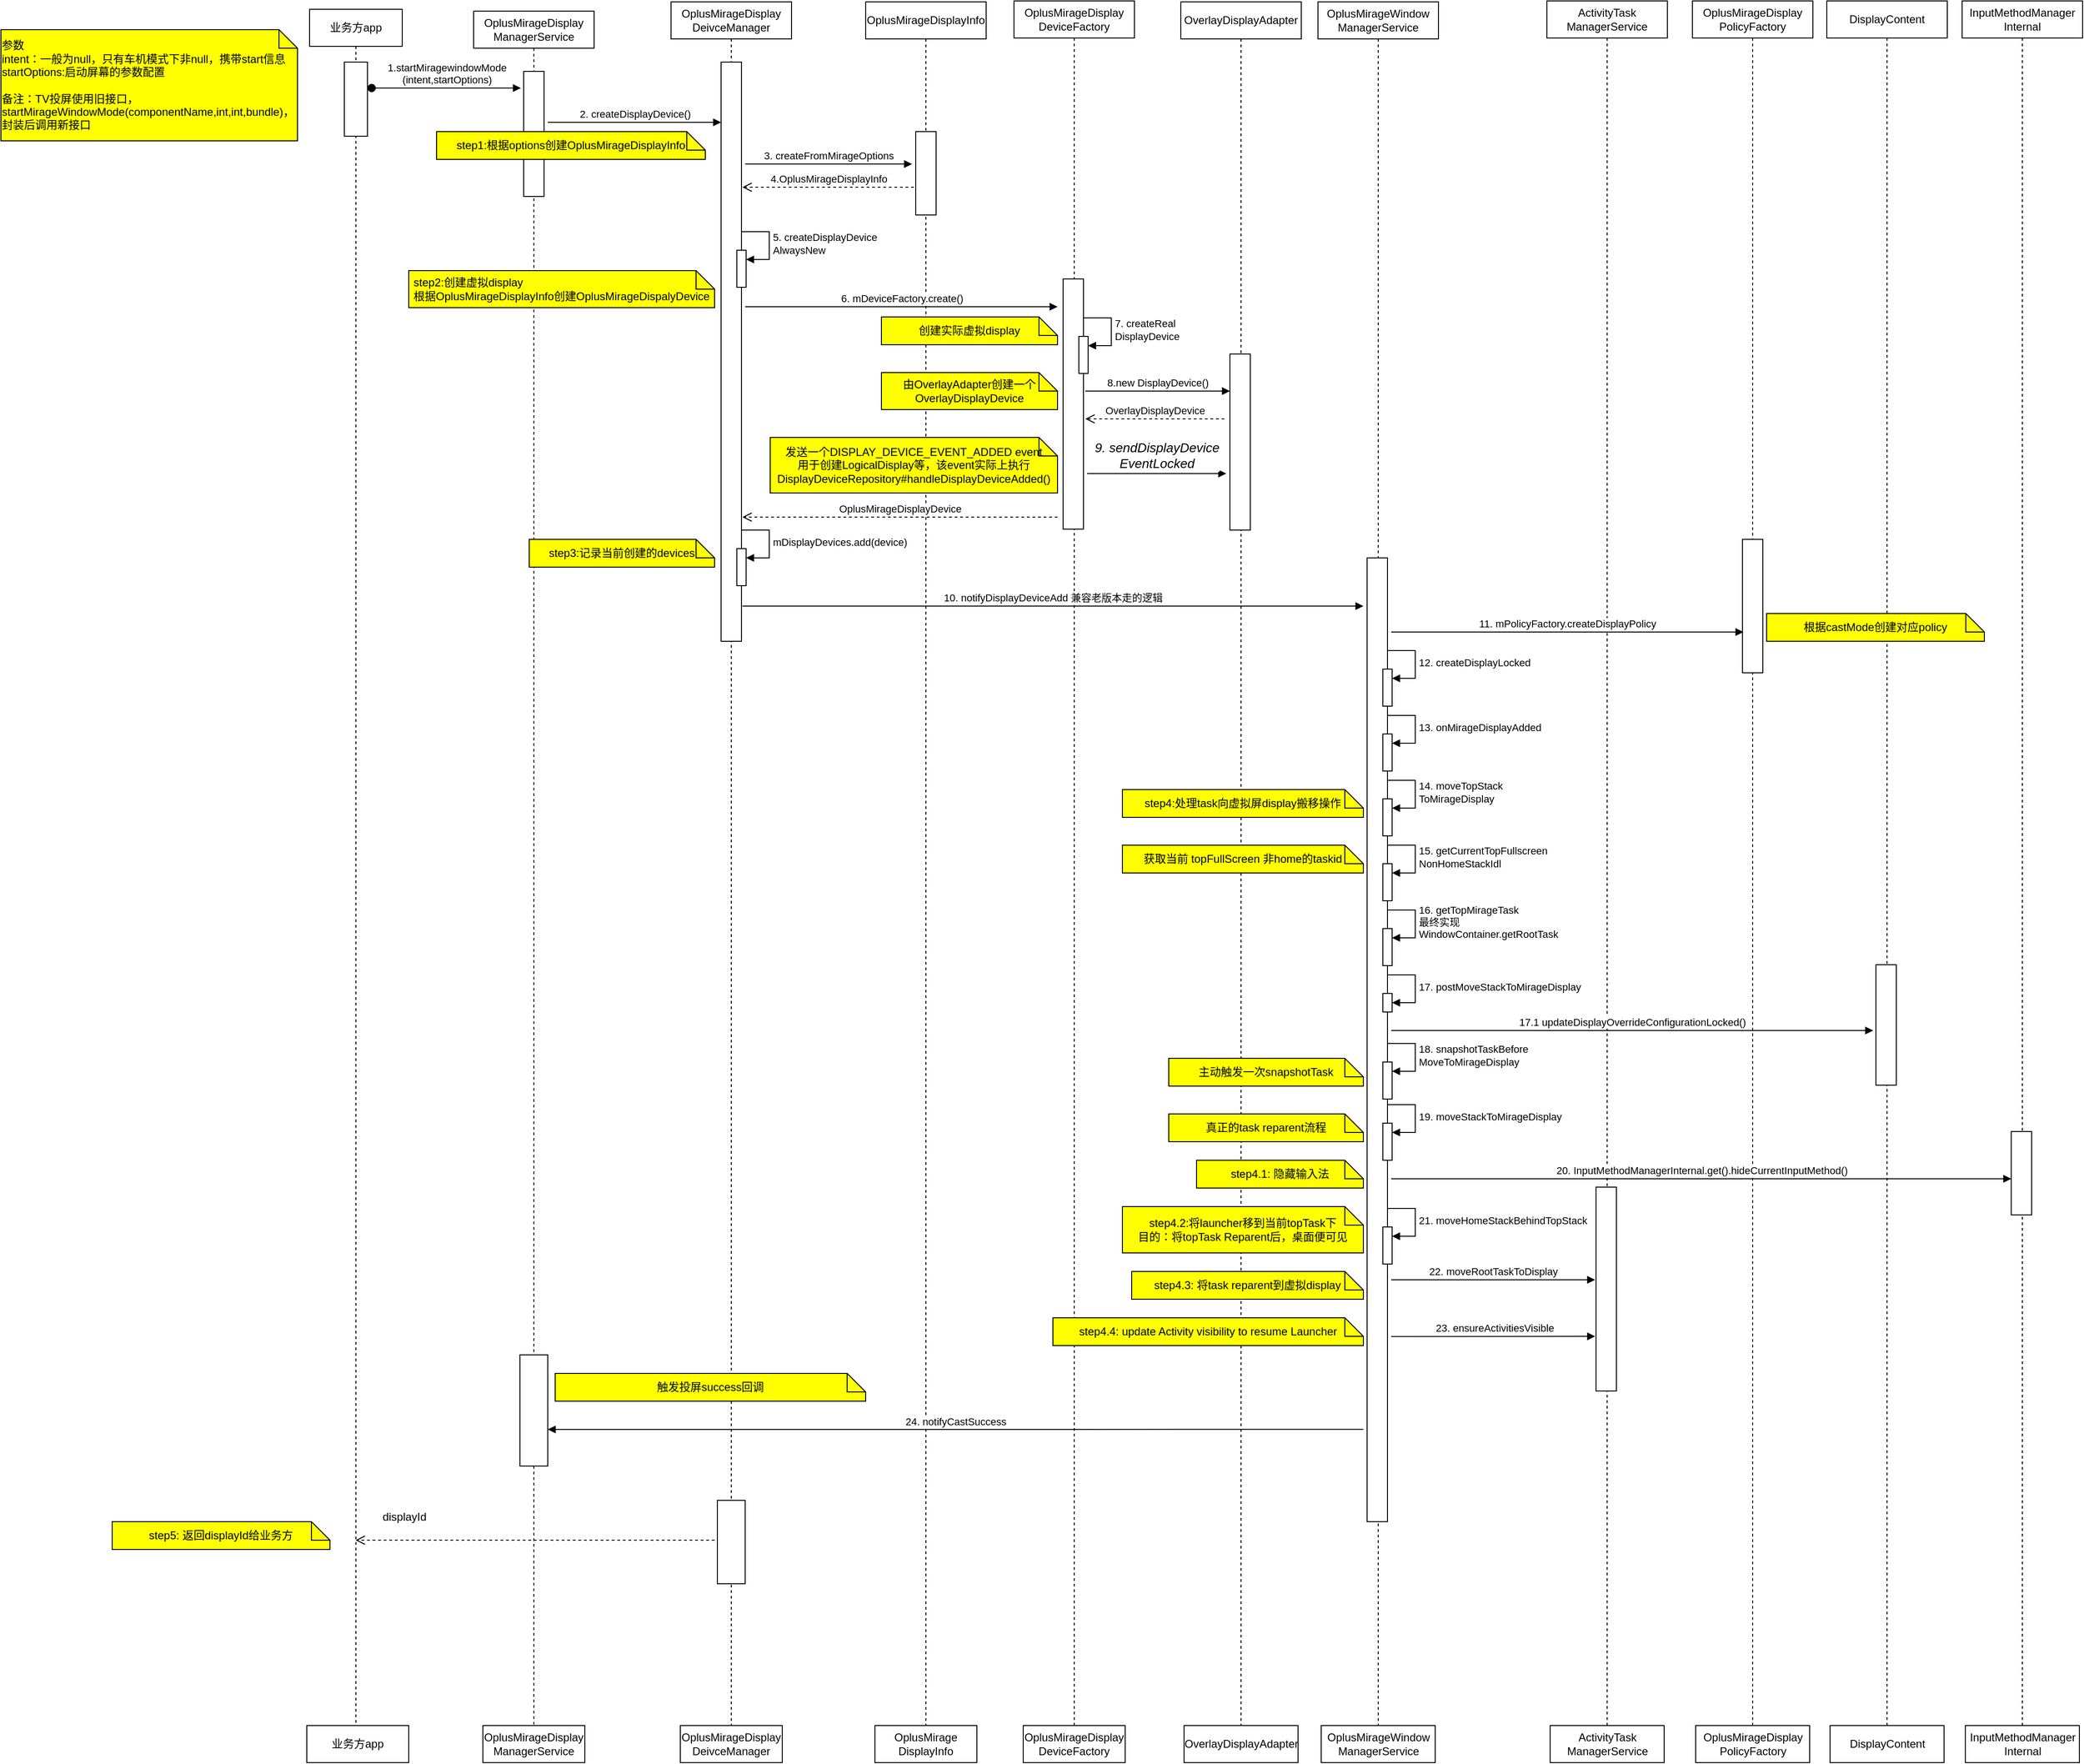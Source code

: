 <mxfile version="21.3.4" type="github">
  <diagram name="第 1 页" id="jX_-Hz0Mh-nUSUPi9NXu">
    <mxGraphModel dx="1806" dy="543" grid="1" gridSize="10" guides="1" tooltips="1" connect="1" arrows="1" fold="1" page="1" pageScale="1" pageWidth="827" pageHeight="1169" math="0" shadow="0">
      <root>
        <mxCell id="0" />
        <mxCell id="1" parent="0" />
        <mxCell id="V3nh4rJb1HRryruUk9jb-1" value="OplusMirageDisplay&lt;br&gt;ManagerService" style="shape=umlLifeline;perimeter=lifelinePerimeter;whiteSpace=wrap;html=1;container=0;dropTarget=0;collapsible=0;recursiveResize=0;outlineConnect=0;portConstraint=eastwest;newEdgeStyle={&quot;edgeStyle&quot;:&quot;elbowEdgeStyle&quot;,&quot;elbow&quot;:&quot;vertical&quot;,&quot;curved&quot;:0,&quot;rounded&quot;:0};" vertex="1" parent="1">
          <mxGeometry x="40" y="30" width="130" height="1850" as="geometry" />
        </mxCell>
        <mxCell id="V3nh4rJb1HRryruUk9jb-2" value="" style="html=1;points=[];perimeter=orthogonalPerimeter;outlineConnect=0;targetShapes=umlLifeline;portConstraint=eastwest;newEdgeStyle={&quot;edgeStyle&quot;:&quot;elbowEdgeStyle&quot;,&quot;elbow&quot;:&quot;vertical&quot;,&quot;curved&quot;:0,&quot;rounded&quot;:0};" vertex="1" parent="V3nh4rJb1HRryruUk9jb-1">
          <mxGeometry x="54" y="65" width="22" height="135" as="geometry" />
        </mxCell>
        <mxCell id="V3nh4rJb1HRryruUk9jb-3" value="1.startMiragewindowMode&lt;br&gt;(intent,startOptions)" style="html=1;verticalAlign=bottom;startArrow=oval;endArrow=block;startSize=8;edgeStyle=elbowEdgeStyle;elbow=vertical;curved=0;rounded=0;" edge="1" parent="V3nh4rJb1HRryruUk9jb-1">
          <mxGeometry relative="1" as="geometry">
            <mxPoint x="-110" y="83" as="sourcePoint" />
            <mxPoint x="51" y="83.103" as="targetPoint" />
          </mxGeometry>
        </mxCell>
        <mxCell id="V3nh4rJb1HRryruUk9jb-4" value="" style="html=1;points=[];perimeter=orthogonalPerimeter;outlineConnect=0;targetShapes=umlLifeline;portConstraint=eastwest;newEdgeStyle={&quot;edgeStyle&quot;:&quot;elbowEdgeStyle&quot;,&quot;elbow&quot;:&quot;vertical&quot;,&quot;curved&quot;:0,&quot;rounded&quot;:0};" vertex="1" parent="V3nh4rJb1HRryruUk9jb-1">
          <mxGeometry x="50" y="1450" width="30" height="120" as="geometry" />
        </mxCell>
        <mxCell id="V3nh4rJb1HRryruUk9jb-5" value="OplusMirageDisplay&lt;br&gt;DeivceManager" style="shape=umlLifeline;perimeter=lifelinePerimeter;whiteSpace=wrap;html=1;container=0;dropTarget=0;collapsible=0;recursiveResize=0;outlineConnect=0;portConstraint=eastwest;newEdgeStyle={&quot;edgeStyle&quot;:&quot;elbowEdgeStyle&quot;,&quot;elbow&quot;:&quot;vertical&quot;,&quot;curved&quot;:0,&quot;rounded&quot;:0};" vertex="1" parent="1">
          <mxGeometry x="253" y="20" width="130" height="1860" as="geometry" />
        </mxCell>
        <mxCell id="V3nh4rJb1HRryruUk9jb-6" value="" style="html=1;points=[];perimeter=orthogonalPerimeter;outlineConnect=0;targetShapes=umlLifeline;portConstraint=eastwest;newEdgeStyle={&quot;edgeStyle&quot;:&quot;elbowEdgeStyle&quot;,&quot;elbow&quot;:&quot;vertical&quot;,&quot;curved&quot;:0,&quot;rounded&quot;:0};" vertex="1" parent="V3nh4rJb1HRryruUk9jb-5">
          <mxGeometry x="54" y="65" width="22" height="625" as="geometry" />
        </mxCell>
        <mxCell id="V3nh4rJb1HRryruUk9jb-7" value="" style="html=1;points=[];perimeter=orthogonalPerimeter;outlineConnect=0;targetShapes=umlLifeline;portConstraint=eastwest;newEdgeStyle={&quot;edgeStyle&quot;:&quot;elbowEdgeStyle&quot;,&quot;elbow&quot;:&quot;vertical&quot;,&quot;curved&quot;:0,&quot;rounded&quot;:0};" vertex="1" parent="V3nh4rJb1HRryruUk9jb-5">
          <mxGeometry x="71" y="268" width="10" height="40" as="geometry" />
        </mxCell>
        <mxCell id="V3nh4rJb1HRryruUk9jb-8" value="5. createDisplayDevice&lt;br&gt;AlwaysNew" style="html=1;align=left;spacingLeft=2;endArrow=block;rounded=0;edgeStyle=orthogonalEdgeStyle;curved=0;rounded=0;" edge="1" parent="V3nh4rJb1HRryruUk9jb-5" target="V3nh4rJb1HRryruUk9jb-7">
          <mxGeometry relative="1" as="geometry">
            <mxPoint x="76" y="248" as="sourcePoint" />
            <Array as="points">
              <mxPoint x="106" y="278" />
            </Array>
          </mxGeometry>
        </mxCell>
        <mxCell id="V3nh4rJb1HRryruUk9jb-9" value="" style="html=1;points=[];perimeter=orthogonalPerimeter;outlineConnect=0;targetShapes=umlLifeline;portConstraint=eastwest;newEdgeStyle={&quot;edgeStyle&quot;:&quot;elbowEdgeStyle&quot;,&quot;elbow&quot;:&quot;vertical&quot;,&quot;curved&quot;:0,&quot;rounded&quot;:0};" vertex="1" parent="V3nh4rJb1HRryruUk9jb-5">
          <mxGeometry x="71" y="590" width="10" height="40" as="geometry" />
        </mxCell>
        <mxCell id="V3nh4rJb1HRryruUk9jb-10" value="mDisplayDevices.add(device)" style="html=1;align=left;spacingLeft=2;endArrow=block;rounded=0;edgeStyle=orthogonalEdgeStyle;curved=0;rounded=0;" edge="1" parent="V3nh4rJb1HRryruUk9jb-5" target="V3nh4rJb1HRryruUk9jb-9">
          <mxGeometry relative="1" as="geometry">
            <mxPoint x="76" y="570" as="sourcePoint" />
            <Array as="points">
              <mxPoint x="106" y="600" />
            </Array>
          </mxGeometry>
        </mxCell>
        <mxCell id="V3nh4rJb1HRryruUk9jb-11" value="" style="html=1;points=[];perimeter=orthogonalPerimeter;outlineConnect=0;targetShapes=umlLifeline;portConstraint=eastwest;newEdgeStyle={&quot;edgeStyle&quot;:&quot;elbowEdgeStyle&quot;,&quot;elbow&quot;:&quot;vertical&quot;,&quot;curved&quot;:0,&quot;rounded&quot;:0};" vertex="1" parent="V3nh4rJb1HRryruUk9jb-5">
          <mxGeometry x="50" y="1617" width="30" height="90" as="geometry" />
        </mxCell>
        <mxCell id="V3nh4rJb1HRryruUk9jb-12" value="2. createDisplayDevice()" style="html=1;verticalAlign=bottom;endArrow=block;edgeStyle=elbowEdgeStyle;elbow=vertical;curved=0;rounded=0;" edge="1" parent="1">
          <mxGeometry width="80" relative="1" as="geometry">
            <mxPoint x="120" y="150" as="sourcePoint" />
            <mxPoint x="307" y="150.034" as="targetPoint" />
          </mxGeometry>
        </mxCell>
        <mxCell id="V3nh4rJb1HRryruUk9jb-13" value="OplusMirageDisplayInfo" style="shape=umlLifeline;perimeter=lifelinePerimeter;whiteSpace=wrap;html=1;container=0;dropTarget=0;collapsible=0;recursiveResize=0;outlineConnect=0;portConstraint=eastwest;newEdgeStyle={&quot;edgeStyle&quot;:&quot;elbowEdgeStyle&quot;,&quot;elbow&quot;:&quot;vertical&quot;,&quot;curved&quot;:0,&quot;rounded&quot;:0};" vertex="1" parent="1">
          <mxGeometry x="463" y="20" width="130" height="1860" as="geometry" />
        </mxCell>
        <mxCell id="V3nh4rJb1HRryruUk9jb-14" value="" style="html=1;points=[];perimeter=orthogonalPerimeter;outlineConnect=0;targetShapes=umlLifeline;portConstraint=eastwest;newEdgeStyle={&quot;edgeStyle&quot;:&quot;elbowEdgeStyle&quot;,&quot;elbow&quot;:&quot;vertical&quot;,&quot;curved&quot;:0,&quot;rounded&quot;:0};" vertex="1" parent="V3nh4rJb1HRryruUk9jb-13">
          <mxGeometry x="54" y="140" width="22" height="90" as="geometry" />
        </mxCell>
        <mxCell id="V3nh4rJb1HRryruUk9jb-15" value="3. createFromMirageOptions" style="html=1;verticalAlign=bottom;endArrow=block;edgeStyle=elbowEdgeStyle;elbow=vertical;curved=0;rounded=0;" edge="1" parent="1">
          <mxGeometry width="80" relative="1" as="geometry">
            <mxPoint x="333" y="195" as="sourcePoint" />
            <mxPoint x="513" y="195" as="targetPoint" />
          </mxGeometry>
        </mxCell>
        <mxCell id="V3nh4rJb1HRryruUk9jb-16" value="OplusMirageDisplay&lt;br&gt;DeviceFactory" style="shape=umlLifeline;perimeter=lifelinePerimeter;whiteSpace=wrap;html=1;container=0;dropTarget=0;collapsible=0;recursiveResize=0;outlineConnect=0;portConstraint=eastwest;newEdgeStyle={&quot;edgeStyle&quot;:&quot;elbowEdgeStyle&quot;,&quot;elbow&quot;:&quot;vertical&quot;,&quot;curved&quot;:0,&quot;rounded&quot;:0};" vertex="1" parent="1">
          <mxGeometry x="623" y="19" width="130" height="1861" as="geometry" />
        </mxCell>
        <mxCell id="V3nh4rJb1HRryruUk9jb-17" value="" style="html=1;points=[];perimeter=orthogonalPerimeter;outlineConnect=0;targetShapes=umlLifeline;portConstraint=eastwest;newEdgeStyle={&quot;edgeStyle&quot;:&quot;elbowEdgeStyle&quot;,&quot;elbow&quot;:&quot;vertical&quot;,&quot;curved&quot;:0,&quot;rounded&quot;:0};" vertex="1" parent="V3nh4rJb1HRryruUk9jb-16">
          <mxGeometry x="53" y="300" width="22" height="270" as="geometry" />
        </mxCell>
        <mxCell id="V3nh4rJb1HRryruUk9jb-18" value="" style="html=1;points=[];perimeter=orthogonalPerimeter;outlineConnect=0;targetShapes=umlLifeline;portConstraint=eastwest;newEdgeStyle={&quot;edgeStyle&quot;:&quot;elbowEdgeStyle&quot;,&quot;elbow&quot;:&quot;vertical&quot;,&quot;curved&quot;:0,&quot;rounded&quot;:0};" vertex="1" parent="V3nh4rJb1HRryruUk9jb-16">
          <mxGeometry x="70" y="362" width="10" height="40" as="geometry" />
        </mxCell>
        <mxCell id="V3nh4rJb1HRryruUk9jb-19" value="7. createReal&lt;br&gt;DisplayDevice" style="html=1;align=left;spacingLeft=2;endArrow=block;rounded=0;edgeStyle=orthogonalEdgeStyle;curved=0;rounded=0;" edge="1" parent="V3nh4rJb1HRryruUk9jb-16" target="V3nh4rJb1HRryruUk9jb-18">
          <mxGeometry relative="1" as="geometry">
            <mxPoint x="75" y="342" as="sourcePoint" />
            <Array as="points">
              <mxPoint x="105" y="372" />
            </Array>
          </mxGeometry>
        </mxCell>
        <mxCell id="V3nh4rJb1HRryruUk9jb-20" value="6. mDeviceFactory.create()" style="html=1;verticalAlign=bottom;endArrow=block;edgeStyle=elbowEdgeStyle;elbow=vertical;curved=0;rounded=0;" edge="1" parent="1">
          <mxGeometry x="0.002" width="80" relative="1" as="geometry">
            <mxPoint x="333" y="349" as="sourcePoint" />
            <mxPoint x="670" y="349" as="targetPoint" />
            <mxPoint as="offset" />
          </mxGeometry>
        </mxCell>
        <mxCell id="V3nh4rJb1HRryruUk9jb-21" value="OverlayDisplayAdapter" style="shape=umlLifeline;perimeter=lifelinePerimeter;whiteSpace=wrap;html=1;container=0;dropTarget=0;collapsible=0;recursiveResize=0;outlineConnect=0;portConstraint=eastwest;newEdgeStyle={&quot;edgeStyle&quot;:&quot;elbowEdgeStyle&quot;,&quot;elbow&quot;:&quot;vertical&quot;,&quot;curved&quot;:0,&quot;rounded&quot;:0};" vertex="1" parent="1">
          <mxGeometry x="803" y="20" width="130" height="1860" as="geometry" />
        </mxCell>
        <mxCell id="V3nh4rJb1HRryruUk9jb-22" value="" style="html=1;points=[];perimeter=orthogonalPerimeter;outlineConnect=0;targetShapes=umlLifeline;portConstraint=eastwest;newEdgeStyle={&quot;edgeStyle&quot;:&quot;elbowEdgeStyle&quot;,&quot;elbow&quot;:&quot;vertical&quot;,&quot;curved&quot;:0,&quot;rounded&quot;:0};" vertex="1" parent="V3nh4rJb1HRryruUk9jb-21">
          <mxGeometry x="53" y="380" width="22" height="190" as="geometry" />
        </mxCell>
        <mxCell id="V3nh4rJb1HRryruUk9jb-23" value="&lt;font style=&quot;font-size: 14px;&quot;&gt;&lt;i&gt;9. sendDisplayDevice&lt;br&gt;EventLocked&lt;/i&gt;&lt;/font&gt;" style="html=1;verticalAlign=bottom;endArrow=block;edgeStyle=elbowEdgeStyle;elbow=vertical;curved=0;rounded=0;" edge="1" parent="1">
          <mxGeometry width="80" relative="1" as="geometry">
            <mxPoint x="702" y="529" as="sourcePoint" />
            <mxPoint x="852" y="529" as="targetPoint" />
            <mxPoint as="offset" />
          </mxGeometry>
        </mxCell>
        <mxCell id="V3nh4rJb1HRryruUk9jb-24" value="OplusMirageDisplayDevice" style="html=1;verticalAlign=bottom;endArrow=open;dashed=1;endSize=8;edgeStyle=elbowEdgeStyle;elbow=vertical;curved=0;rounded=0;" edge="1" parent="1">
          <mxGeometry relative="1" as="geometry">
            <mxPoint x="670" y="576" as="sourcePoint" />
            <mxPoint x="330" y="576" as="targetPoint" />
          </mxGeometry>
        </mxCell>
        <mxCell id="V3nh4rJb1HRryruUk9jb-25" value="OplusMirageWindow&lt;br&gt;ManagerService" style="shape=umlLifeline;perimeter=lifelinePerimeter;whiteSpace=wrap;html=1;container=0;dropTarget=0;collapsible=0;recursiveResize=0;outlineConnect=0;portConstraint=eastwest;newEdgeStyle={&quot;edgeStyle&quot;:&quot;elbowEdgeStyle&quot;,&quot;elbow&quot;:&quot;vertical&quot;,&quot;curved&quot;:0,&quot;rounded&quot;:0};" vertex="1" parent="1">
          <mxGeometry x="951" y="20" width="130" height="1860" as="geometry" />
        </mxCell>
        <mxCell id="V3nh4rJb1HRryruUk9jb-26" value="" style="html=1;points=[];perimeter=orthogonalPerimeter;outlineConnect=0;targetShapes=umlLifeline;portConstraint=eastwest;newEdgeStyle={&quot;edgeStyle&quot;:&quot;elbowEdgeStyle&quot;,&quot;elbow&quot;:&quot;vertical&quot;,&quot;curved&quot;:0,&quot;rounded&quot;:0};" vertex="1" parent="V3nh4rJb1HRryruUk9jb-25">
          <mxGeometry x="53" y="600" width="22" height="1040" as="geometry" />
        </mxCell>
        <mxCell id="V3nh4rJb1HRryruUk9jb-27" value="" style="html=1;points=[];perimeter=orthogonalPerimeter;outlineConnect=0;targetShapes=umlLifeline;portConstraint=eastwest;newEdgeStyle={&quot;edgeStyle&quot;:&quot;elbowEdgeStyle&quot;,&quot;elbow&quot;:&quot;vertical&quot;,&quot;curved&quot;:0,&quot;rounded&quot;:0};" vertex="1" parent="V3nh4rJb1HRryruUk9jb-25">
          <mxGeometry x="70" y="720" width="10" height="40" as="geometry" />
        </mxCell>
        <mxCell id="V3nh4rJb1HRryruUk9jb-28" value="12. createDisplayLocked" style="html=1;align=left;spacingLeft=2;endArrow=block;rounded=0;edgeStyle=orthogonalEdgeStyle;curved=0;rounded=0;" edge="1" parent="V3nh4rJb1HRryruUk9jb-25" target="V3nh4rJb1HRryruUk9jb-27">
          <mxGeometry relative="1" as="geometry">
            <mxPoint x="75" y="700" as="sourcePoint" />
            <Array as="points">
              <mxPoint x="105" y="730" />
            </Array>
          </mxGeometry>
        </mxCell>
        <mxCell id="V3nh4rJb1HRryruUk9jb-29" value="" style="html=1;points=[];perimeter=orthogonalPerimeter;outlineConnect=0;targetShapes=umlLifeline;portConstraint=eastwest;newEdgeStyle={&quot;edgeStyle&quot;:&quot;elbowEdgeStyle&quot;,&quot;elbow&quot;:&quot;vertical&quot;,&quot;curved&quot;:0,&quot;rounded&quot;:0};" vertex="1" parent="V3nh4rJb1HRryruUk9jb-25">
          <mxGeometry x="70" y="790" width="10" height="40" as="geometry" />
        </mxCell>
        <mxCell id="V3nh4rJb1HRryruUk9jb-30" value="13. onMirageDisplayAdded" style="html=1;align=left;spacingLeft=2;endArrow=block;rounded=0;edgeStyle=orthogonalEdgeStyle;curved=0;rounded=0;" edge="1" parent="V3nh4rJb1HRryruUk9jb-25" target="V3nh4rJb1HRryruUk9jb-29">
          <mxGeometry relative="1" as="geometry">
            <mxPoint x="75" y="770" as="sourcePoint" />
            <Array as="points">
              <mxPoint x="105" y="800" />
            </Array>
          </mxGeometry>
        </mxCell>
        <mxCell id="V3nh4rJb1HRryruUk9jb-31" value="" style="html=1;points=[];perimeter=orthogonalPerimeter;outlineConnect=0;targetShapes=umlLifeline;portConstraint=eastwest;newEdgeStyle={&quot;edgeStyle&quot;:&quot;elbowEdgeStyle&quot;,&quot;elbow&quot;:&quot;vertical&quot;,&quot;curved&quot;:0,&quot;rounded&quot;:0};" vertex="1" parent="V3nh4rJb1HRryruUk9jb-25">
          <mxGeometry x="70" y="860" width="10" height="40" as="geometry" />
        </mxCell>
        <mxCell id="V3nh4rJb1HRryruUk9jb-32" value="14. moveTopStack&lt;br&gt;ToMirageDisplay&amp;nbsp;" style="html=1;align=left;spacingLeft=2;endArrow=block;rounded=0;edgeStyle=orthogonalEdgeStyle;curved=0;rounded=0;" edge="1" parent="V3nh4rJb1HRryruUk9jb-25" target="V3nh4rJb1HRryruUk9jb-31">
          <mxGeometry relative="1" as="geometry">
            <mxPoint x="75" y="840" as="sourcePoint" />
            <Array as="points">
              <mxPoint x="105" y="870" />
            </Array>
          </mxGeometry>
        </mxCell>
        <mxCell id="V3nh4rJb1HRryruUk9jb-33" value="" style="html=1;points=[];perimeter=orthogonalPerimeter;outlineConnect=0;targetShapes=umlLifeline;portConstraint=eastwest;newEdgeStyle={&quot;edgeStyle&quot;:&quot;elbowEdgeStyle&quot;,&quot;elbow&quot;:&quot;vertical&quot;,&quot;curved&quot;:0,&quot;rounded&quot;:0};" vertex="1" parent="V3nh4rJb1HRryruUk9jb-25">
          <mxGeometry x="70" y="930" width="10" height="40" as="geometry" />
        </mxCell>
        <mxCell id="V3nh4rJb1HRryruUk9jb-34" value="15. getCurrentTopFullscreen&lt;br&gt;NonHomeStackIdl" style="html=1;align=left;spacingLeft=2;endArrow=block;rounded=0;edgeStyle=orthogonalEdgeStyle;curved=0;rounded=0;" edge="1" parent="V3nh4rJb1HRryruUk9jb-25" target="V3nh4rJb1HRryruUk9jb-33">
          <mxGeometry relative="1" as="geometry">
            <mxPoint x="75" y="910" as="sourcePoint" />
            <Array as="points">
              <mxPoint x="105" y="940" />
            </Array>
          </mxGeometry>
        </mxCell>
        <mxCell id="V3nh4rJb1HRryruUk9jb-35" value="" style="html=1;points=[];perimeter=orthogonalPerimeter;outlineConnect=0;targetShapes=umlLifeline;portConstraint=eastwest;newEdgeStyle={&quot;edgeStyle&quot;:&quot;elbowEdgeStyle&quot;,&quot;elbow&quot;:&quot;vertical&quot;,&quot;curved&quot;:0,&quot;rounded&quot;:0};" vertex="1" parent="V3nh4rJb1HRryruUk9jb-25">
          <mxGeometry x="70" y="1000" width="10" height="40" as="geometry" />
        </mxCell>
        <mxCell id="V3nh4rJb1HRryruUk9jb-36" value="16. getTopMirageTask&lt;br&gt;最终实现&lt;br&gt;WindowContainer.getRootTask" style="html=1;align=left;spacingLeft=2;endArrow=block;rounded=0;edgeStyle=orthogonalEdgeStyle;curved=0;rounded=0;" edge="1" parent="V3nh4rJb1HRryruUk9jb-25" target="V3nh4rJb1HRryruUk9jb-35">
          <mxGeometry relative="1" as="geometry">
            <mxPoint x="75" y="980" as="sourcePoint" />
            <Array as="points">
              <mxPoint x="105" y="1010" />
            </Array>
          </mxGeometry>
        </mxCell>
        <mxCell id="V3nh4rJb1HRryruUk9jb-37" value="" style="html=1;points=[];perimeter=orthogonalPerimeter;outlineConnect=0;targetShapes=umlLifeline;portConstraint=eastwest;newEdgeStyle={&quot;edgeStyle&quot;:&quot;elbowEdgeStyle&quot;,&quot;elbow&quot;:&quot;vertical&quot;,&quot;curved&quot;:0,&quot;rounded&quot;:0};" vertex="1" parent="V3nh4rJb1HRryruUk9jb-25">
          <mxGeometry x="70" y="1070" width="10" height="20" as="geometry" />
        </mxCell>
        <mxCell id="V3nh4rJb1HRryruUk9jb-38" value="17. postMoveStackToMirageDisplay" style="html=1;align=left;spacingLeft=2;endArrow=block;rounded=0;edgeStyle=orthogonalEdgeStyle;curved=0;rounded=0;" edge="1" parent="V3nh4rJb1HRryruUk9jb-25" target="V3nh4rJb1HRryruUk9jb-37">
          <mxGeometry relative="1" as="geometry">
            <mxPoint x="75" y="1050" as="sourcePoint" />
            <Array as="points">
              <mxPoint x="105" y="1080" />
            </Array>
          </mxGeometry>
        </mxCell>
        <mxCell id="V3nh4rJb1HRryruUk9jb-39" value="" style="html=1;points=[];perimeter=orthogonalPerimeter;outlineConnect=0;targetShapes=umlLifeline;portConstraint=eastwest;newEdgeStyle={&quot;edgeStyle&quot;:&quot;elbowEdgeStyle&quot;,&quot;elbow&quot;:&quot;vertical&quot;,&quot;curved&quot;:0,&quot;rounded&quot;:0};" vertex="1" parent="V3nh4rJb1HRryruUk9jb-25">
          <mxGeometry x="70" y="1144" width="10" height="40" as="geometry" />
        </mxCell>
        <mxCell id="V3nh4rJb1HRryruUk9jb-40" value="18. snapshotTaskBefore&lt;br&gt;MoveToMirageDisplay" style="html=1;align=left;spacingLeft=2;endArrow=block;rounded=0;edgeStyle=orthogonalEdgeStyle;curved=0;rounded=0;" edge="1" parent="V3nh4rJb1HRryruUk9jb-25" target="V3nh4rJb1HRryruUk9jb-39">
          <mxGeometry relative="1" as="geometry">
            <mxPoint x="75" y="1124" as="sourcePoint" />
            <Array as="points">
              <mxPoint x="105" y="1154" />
            </Array>
          </mxGeometry>
        </mxCell>
        <mxCell id="V3nh4rJb1HRryruUk9jb-41" value="" style="html=1;points=[];perimeter=orthogonalPerimeter;outlineConnect=0;targetShapes=umlLifeline;portConstraint=eastwest;newEdgeStyle={&quot;edgeStyle&quot;:&quot;elbowEdgeStyle&quot;,&quot;elbow&quot;:&quot;vertical&quot;,&quot;curved&quot;:0,&quot;rounded&quot;:0};" vertex="1" parent="V3nh4rJb1HRryruUk9jb-25">
          <mxGeometry x="70" y="1210" width="10" height="40" as="geometry" />
        </mxCell>
        <mxCell id="V3nh4rJb1HRryruUk9jb-42" value="19. moveStackToMirageDisplay" style="html=1;align=left;spacingLeft=2;endArrow=block;rounded=0;edgeStyle=orthogonalEdgeStyle;curved=0;rounded=0;" edge="1" parent="V3nh4rJb1HRryruUk9jb-25" target="V3nh4rJb1HRryruUk9jb-41">
          <mxGeometry relative="1" as="geometry">
            <mxPoint x="75" y="1190" as="sourcePoint" />
            <Array as="points">
              <mxPoint x="105" y="1220" />
            </Array>
          </mxGeometry>
        </mxCell>
        <mxCell id="V3nh4rJb1HRryruUk9jb-43" value="" style="html=1;points=[];perimeter=orthogonalPerimeter;outlineConnect=0;targetShapes=umlLifeline;portConstraint=eastwest;newEdgeStyle={&quot;edgeStyle&quot;:&quot;elbowEdgeStyle&quot;,&quot;elbow&quot;:&quot;vertical&quot;,&quot;curved&quot;:0,&quot;rounded&quot;:0};" vertex="1" parent="V3nh4rJb1HRryruUk9jb-25">
          <mxGeometry x="70" y="1322" width="10" height="40" as="geometry" />
        </mxCell>
        <mxCell id="V3nh4rJb1HRryruUk9jb-44" value="21. moveHomeStackBehindTopStack" style="html=1;align=left;spacingLeft=2;endArrow=block;rounded=0;edgeStyle=orthogonalEdgeStyle;curved=0;rounded=0;" edge="1" parent="V3nh4rJb1HRryruUk9jb-25" target="V3nh4rJb1HRryruUk9jb-43">
          <mxGeometry relative="1" as="geometry">
            <mxPoint x="75" y="1302" as="sourcePoint" />
            <Array as="points">
              <mxPoint x="105" y="1332" />
            </Array>
          </mxGeometry>
        </mxCell>
        <mxCell id="V3nh4rJb1HRryruUk9jb-45" value="10. notifyDisplayDeviceAdd 兼容老版本走的逻辑" style="html=1;verticalAlign=bottom;endArrow=block;edgeStyle=elbowEdgeStyle;elbow=vertical;curved=0;rounded=0;" edge="1" parent="1">
          <mxGeometry width="80" relative="1" as="geometry">
            <mxPoint x="330" y="672" as="sourcePoint" />
            <mxPoint x="1000" y="672" as="targetPoint" />
          </mxGeometry>
        </mxCell>
        <mxCell id="V3nh4rJb1HRryruUk9jb-46" value="ActivityTask&lt;br&gt;ManagerService" style="shape=umlLifeline;perimeter=lifelinePerimeter;whiteSpace=wrap;html=1;container=0;dropTarget=0;collapsible=0;recursiveResize=0;outlineConnect=0;portConstraint=eastwest;newEdgeStyle={&quot;edgeStyle&quot;:&quot;elbowEdgeStyle&quot;,&quot;elbow&quot;:&quot;vertical&quot;,&quot;curved&quot;:0,&quot;rounded&quot;:0};" vertex="1" parent="1">
          <mxGeometry x="1198" y="19" width="130" height="1861" as="geometry" />
        </mxCell>
        <mxCell id="V3nh4rJb1HRryruUk9jb-47" value="" style="html=1;points=[];perimeter=orthogonalPerimeter;outlineConnect=0;targetShapes=umlLifeline;portConstraint=eastwest;newEdgeStyle={&quot;edgeStyle&quot;:&quot;elbowEdgeStyle&quot;,&quot;elbow&quot;:&quot;vertical&quot;,&quot;curved&quot;:0,&quot;rounded&quot;:0};" vertex="1" parent="V3nh4rJb1HRryruUk9jb-46">
          <mxGeometry x="53" y="1280" width="22" height="220" as="geometry" />
        </mxCell>
        <mxCell id="V3nh4rJb1HRryruUk9jb-48" value="22. moveRootTaskToDisplay" style="html=1;verticalAlign=bottom;endArrow=block;edgeStyle=elbowEdgeStyle;elbow=vertical;curved=0;rounded=0;" edge="1" parent="1">
          <mxGeometry width="80" relative="1" as="geometry">
            <mxPoint x="1030" y="1399" as="sourcePoint" />
            <mxPoint x="1250" y="1399" as="targetPoint" />
          </mxGeometry>
        </mxCell>
        <mxCell id="V3nh4rJb1HRryruUk9jb-49" value="OplusMirageDisplay&lt;br&gt;PolicyFactory" style="shape=umlLifeline;perimeter=lifelinePerimeter;whiteSpace=wrap;html=1;container=0;dropTarget=0;collapsible=0;recursiveResize=0;outlineConnect=0;portConstraint=eastwest;newEdgeStyle={&quot;edgeStyle&quot;:&quot;elbowEdgeStyle&quot;,&quot;elbow&quot;:&quot;vertical&quot;,&quot;curved&quot;:0,&quot;rounded&quot;:0};" vertex="1" parent="1">
          <mxGeometry x="1355" y="19" width="130" height="1861" as="geometry" />
        </mxCell>
        <mxCell id="V3nh4rJb1HRryruUk9jb-50" value="" style="html=1;points=[];perimeter=orthogonalPerimeter;outlineConnect=0;targetShapes=umlLifeline;portConstraint=eastwest;newEdgeStyle={&quot;edgeStyle&quot;:&quot;elbowEdgeStyle&quot;,&quot;elbow&quot;:&quot;vertical&quot;,&quot;curved&quot;:0,&quot;rounded&quot;:0};" vertex="1" parent="V3nh4rJb1HRryruUk9jb-49">
          <mxGeometry x="54" y="581" width="22" height="144" as="geometry" />
        </mxCell>
        <mxCell id="V3nh4rJb1HRryruUk9jb-57" value="&amp;nbsp;23. ensureActivitiesVisible" style="html=1;verticalAlign=bottom;endArrow=block;edgeStyle=elbowEdgeStyle;elbow=vertical;curved=0;rounded=0;" edge="1" parent="1">
          <mxGeometry width="80" relative="1" as="geometry">
            <mxPoint x="1030" y="1460.24" as="sourcePoint" />
            <mxPoint x="1250" y="1460" as="targetPoint" />
          </mxGeometry>
        </mxCell>
        <mxCell id="V3nh4rJb1HRryruUk9jb-68" value="DisplayContent" style="shape=umlLifeline;perimeter=lifelinePerimeter;whiteSpace=wrap;html=1;container=0;dropTarget=0;collapsible=0;recursiveResize=0;outlineConnect=0;portConstraint=eastwest;newEdgeStyle={&quot;edgeStyle&quot;:&quot;elbowEdgeStyle&quot;,&quot;elbow&quot;:&quot;vertical&quot;,&quot;curved&quot;:0,&quot;rounded&quot;:0};" vertex="1" parent="1">
          <mxGeometry x="1500" y="19" width="130" height="1870" as="geometry" />
        </mxCell>
        <mxCell id="V3nh4rJb1HRryruUk9jb-69" value="" style="html=1;points=[];perimeter=orthogonalPerimeter;outlineConnect=0;targetShapes=umlLifeline;portConstraint=eastwest;newEdgeStyle={&quot;edgeStyle&quot;:&quot;elbowEdgeStyle&quot;,&quot;elbow&quot;:&quot;vertical&quot;,&quot;curved&quot;:0,&quot;rounded&quot;:0};" vertex="1" parent="V3nh4rJb1HRryruUk9jb-68">
          <mxGeometry x="53" y="1040" width="22" height="130" as="geometry" />
        </mxCell>
        <mxCell id="V3nh4rJb1HRryruUk9jb-73" value="InputMethodManager&lt;br&gt;Internal" style="shape=umlLifeline;perimeter=lifelinePerimeter;whiteSpace=wrap;html=1;container=0;dropTarget=0;collapsible=0;recursiveResize=0;outlineConnect=0;portConstraint=eastwest;newEdgeStyle={&quot;edgeStyle&quot;:&quot;elbowEdgeStyle&quot;,&quot;elbow&quot;:&quot;vertical&quot;,&quot;curved&quot;:0,&quot;rounded&quot;:0};" vertex="1" parent="1">
          <mxGeometry x="1646" y="19" width="130" height="1861" as="geometry" />
        </mxCell>
        <mxCell id="V3nh4rJb1HRryruUk9jb-74" value="" style="html=1;points=[];perimeter=orthogonalPerimeter;outlineConnect=0;targetShapes=umlLifeline;portConstraint=eastwest;newEdgeStyle={&quot;edgeStyle&quot;:&quot;elbowEdgeStyle&quot;,&quot;elbow&quot;:&quot;vertical&quot;,&quot;curved&quot;:0,&quot;rounded&quot;:0};" vertex="1" parent="V3nh4rJb1HRryruUk9jb-73">
          <mxGeometry x="53" y="1220" width="22" height="90" as="geometry" />
        </mxCell>
        <mxCell id="V3nh4rJb1HRryruUk9jb-79" value="&lt;div style=&quot;text-align: left;&quot;&gt;&lt;span style=&quot;background-color: initial;&quot;&gt;参数&lt;/span&gt;&lt;/div&gt;&lt;div style=&quot;text-align: left;&quot;&gt;&lt;span style=&quot;background-color: initial;&quot;&gt;intent：一般为null，只有车机模式下非null，携带start信息&lt;/span&gt;&lt;/div&gt;&lt;div style=&quot;text-align: left;&quot;&gt;&lt;span style=&quot;background-color: initial;&quot;&gt;startOptions:启动屏幕的参数配置&lt;/span&gt;&lt;/div&gt;&lt;div style=&quot;text-align: left;&quot;&gt;&lt;span style=&quot;background-color: initial;&quot;&gt;&lt;br&gt;&lt;/span&gt;&lt;/div&gt;&lt;div style=&quot;text-align: left;&quot;&gt;&lt;span style=&quot;background-color: initial;&quot;&gt;备注：TV投屏使用旧接口，startMirageWindowMode(componentName,int,int,bundle)，&lt;/span&gt;&lt;/div&gt;&lt;div style=&quot;text-align: left;&quot;&gt;&lt;span style=&quot;background-color: initial;&quot;&gt;封装后调用新接口&lt;/span&gt;&lt;/div&gt;" style="shape=note;size=20;whiteSpace=wrap;html=1;fillColor=#FFFF00;" vertex="1" parent="1">
          <mxGeometry x="-470" y="50" width="320" height="120" as="geometry" />
        </mxCell>
        <mxCell id="V3nh4rJb1HRryruUk9jb-80" value="&lt;div style=&quot;text-align: left;&quot;&gt;step1:根据options创建OplusMirageDisplayInfo&lt;/div&gt;" style="shape=note;size=20;whiteSpace=wrap;html=1;fillColor=#FFFF00;" vertex="1" parent="1">
          <mxGeometry y="160" width="290" height="30" as="geometry" />
        </mxCell>
        <mxCell id="V3nh4rJb1HRryruUk9jb-81" value="4.OplusMirageDisplayInfo" style="html=1;verticalAlign=bottom;endArrow=open;dashed=1;endSize=8;edgeStyle=elbowEdgeStyle;elbow=vertical;curved=0;rounded=0;" edge="1" parent="1">
          <mxGeometry relative="1" as="geometry">
            <mxPoint x="515" y="220" as="sourcePoint" />
            <mxPoint x="330" y="220" as="targetPoint" />
          </mxGeometry>
        </mxCell>
        <mxCell id="V3nh4rJb1HRryruUk9jb-82" value="&lt;div style=&quot;text-align: left;&quot;&gt;step2:创建虚拟display&lt;/div&gt;&lt;div style=&quot;text-align: left;&quot;&gt;根据OplusMirageDisplayInfo创建OplusMirageDispalyDevice&lt;/div&gt;" style="shape=note;size=20;whiteSpace=wrap;html=1;fillColor=#FFFF00;" vertex="1" parent="1">
          <mxGeometry x="-30" y="310" width="330" height="40" as="geometry" />
        </mxCell>
        <mxCell id="V3nh4rJb1HRryruUk9jb-83" value="创建实际虚拟display" style="shape=note;size=20;whiteSpace=wrap;html=1;fillColor=#FFFF00;" vertex="1" parent="1">
          <mxGeometry x="480" y="360" width="190" height="30" as="geometry" />
        </mxCell>
        <mxCell id="V3nh4rJb1HRryruUk9jb-84" value="8.new DisplayDevice()" style="html=1;verticalAlign=bottom;endArrow=block;edgeStyle=elbowEdgeStyle;elbow=vertical;curved=0;rounded=0;" edge="1" parent="1" target="V3nh4rJb1HRryruUk9jb-22">
          <mxGeometry width="80" relative="1" as="geometry">
            <mxPoint x="700" y="440" as="sourcePoint" />
            <mxPoint x="850" y="440" as="targetPoint" />
          </mxGeometry>
        </mxCell>
        <mxCell id="V3nh4rJb1HRryruUk9jb-85" value="OverlayDisplayDevice" style="html=1;verticalAlign=bottom;endArrow=open;dashed=1;endSize=8;edgeStyle=elbowEdgeStyle;elbow=vertical;curved=0;rounded=0;" edge="1" parent="1">
          <mxGeometry relative="1" as="geometry">
            <mxPoint x="850" y="470" as="sourcePoint" />
            <mxPoint x="700" y="470" as="targetPoint" />
          </mxGeometry>
        </mxCell>
        <mxCell id="V3nh4rJb1HRryruUk9jb-86" value="由OverlayAdapter创建一个&lt;br&gt;OverlayDisplayDevice" style="shape=note;size=20;whiteSpace=wrap;html=1;fillColor=#FFFF00;" vertex="1" parent="1">
          <mxGeometry x="480" y="420" width="190" height="40" as="geometry" />
        </mxCell>
        <mxCell id="V3nh4rJb1HRryruUk9jb-87" value="发送一个DISPLAY_DEVICE_EVENT_ADDED event&lt;br&gt;用于创建LogicalDisplay等，该event实际上执行&lt;br&gt;DisplayDeviceRepository#handleDisplayDeviceAdded()" style="shape=note;size=20;whiteSpace=wrap;html=1;fillColor=#FFFF00;" vertex="1" parent="1">
          <mxGeometry x="360" y="490" width="310" height="60" as="geometry" />
        </mxCell>
        <mxCell id="V3nh4rJb1HRryruUk9jb-88" value="step3:记录当前创建的devices" style="shape=note;size=20;whiteSpace=wrap;html=1;fillColor=#FFFF00;" vertex="1" parent="1">
          <mxGeometry x="100" y="600" width="200" height="30" as="geometry" />
        </mxCell>
        <mxCell id="V3nh4rJb1HRryruUk9jb-89" value="step4:处理task向虚拟屏display搬移操作" style="shape=note;size=20;whiteSpace=wrap;html=1;fillColor=#FFFF00;" vertex="1" parent="1">
          <mxGeometry x="740" y="870" width="260" height="30" as="geometry" />
        </mxCell>
        <mxCell id="V3nh4rJb1HRryruUk9jb-90" value="获取当前 topFullScreen 非home的taskid" style="shape=note;size=20;whiteSpace=wrap;html=1;fillColor=#FFFF00;" vertex="1" parent="1">
          <mxGeometry x="740" y="930" width="260" height="30" as="geometry" />
        </mxCell>
        <mxCell id="V3nh4rJb1HRryruUk9jb-91" value="主动触发一次snapshotTask" style="shape=note;size=20;whiteSpace=wrap;html=1;fillColor=#FFFF00;" vertex="1" parent="1">
          <mxGeometry x="790" y="1160" width="210" height="30" as="geometry" />
        </mxCell>
        <mxCell id="V3nh4rJb1HRryruUk9jb-92" value="真正的task reparent流程" style="shape=note;size=20;whiteSpace=wrap;html=1;fillColor=#FFFF00;" vertex="1" parent="1">
          <mxGeometry x="790" y="1220" width="210" height="30" as="geometry" />
        </mxCell>
        <mxCell id="V3nh4rJb1HRryruUk9jb-93" value="step4.2:将launcher移到当前topTask下&lt;br&gt;目的：将topTask Reparent后，桌面便可见" style="shape=note;size=20;whiteSpace=wrap;html=1;fillColor=#FFFF00;" vertex="1" parent="1">
          <mxGeometry x="740" y="1320" width="260" height="50" as="geometry" />
        </mxCell>
        <mxCell id="V3nh4rJb1HRryruUk9jb-94" value="step4.3: 将task reparent到虚拟display" style="shape=note;size=20;whiteSpace=wrap;html=1;fillColor=#FFFF00;" vertex="1" parent="1">
          <mxGeometry x="750" y="1390" width="250" height="30" as="geometry" />
        </mxCell>
        <mxCell id="V3nh4rJb1HRryruUk9jb-95" value="step4.4: update Activity visibility to resume Launcher" style="shape=note;size=20;whiteSpace=wrap;html=1;fillColor=#FFFF00;" vertex="1" parent="1">
          <mxGeometry x="665" y="1440" width="335" height="30" as="geometry" />
        </mxCell>
        <mxCell id="V3nh4rJb1HRryruUk9jb-96" value="24. notifyCastSuccess" style="html=1;verticalAlign=bottom;endArrow=block;edgeStyle=elbowEdgeStyle;elbow=vertical;curved=0;rounded=0;" edge="1" parent="1">
          <mxGeometry width="80" relative="1" as="geometry">
            <mxPoint x="1000" y="1560.41" as="sourcePoint" />
            <mxPoint x="120" y="1560.41" as="targetPoint" />
          </mxGeometry>
        </mxCell>
        <mxCell id="V3nh4rJb1HRryruUk9jb-97" value="触发投屏success回调" style="shape=note;size=20;whiteSpace=wrap;html=1;fillColor=#FFFF00;" vertex="1" parent="1">
          <mxGeometry x="128" y="1500" width="335" height="30" as="geometry" />
        </mxCell>
        <mxCell id="V3nh4rJb1HRryruUk9jb-98" value="业务方app" style="shape=umlLifeline;perimeter=lifelinePerimeter;whiteSpace=wrap;html=1;container=1;dropTarget=0;collapsible=0;recursiveResize=0;outlineConnect=0;portConstraint=eastwest;newEdgeStyle={&quot;edgeStyle&quot;:&quot;elbowEdgeStyle&quot;,&quot;elbow&quot;:&quot;vertical&quot;,&quot;curved&quot;:0,&quot;rounded&quot;:0};" vertex="1" parent="1">
          <mxGeometry x="-137" y="28" width="100" height="1852" as="geometry" />
        </mxCell>
        <mxCell id="V3nh4rJb1HRryruUk9jb-99" value="" style="html=1;points=[];perimeter=orthogonalPerimeter;outlineConnect=0;targetShapes=umlLifeline;portConstraint=eastwest;newEdgeStyle={&quot;edgeStyle&quot;:&quot;elbowEdgeStyle&quot;,&quot;elbow&quot;:&quot;vertical&quot;,&quot;curved&quot;:0,&quot;rounded&quot;:0};" vertex="1" parent="V3nh4rJb1HRryruUk9jb-98">
          <mxGeometry x="37.5" y="57" width="25" height="80" as="geometry" />
        </mxCell>
        <mxCell id="V3nh4rJb1HRryruUk9jb-100" value="" style="html=1;verticalAlign=bottom;endArrow=open;dashed=1;endSize=8;edgeStyle=elbowEdgeStyle;elbow=vertical;curved=0;rounded=0;" edge="1" parent="1">
          <mxGeometry relative="1" as="geometry">
            <mxPoint x="300" y="1680" as="sourcePoint" />
            <mxPoint x="-87.333" y="1680" as="targetPoint" />
          </mxGeometry>
        </mxCell>
        <mxCell id="V3nh4rJb1HRryruUk9jb-101" value="displayId" style="text;html=1;align=center;verticalAlign=middle;resizable=0;points=[];autosize=1;strokeColor=none;fillColor=none;" vertex="1" parent="1">
          <mxGeometry x="-70" y="1640" width="70" height="30" as="geometry" />
        </mxCell>
        <mxCell id="V3nh4rJb1HRryruUk9jb-102" value="step5: 返回displayId给业务方" style="shape=note;size=20;whiteSpace=wrap;html=1;fillColor=#FFFF00;" vertex="1" parent="1">
          <mxGeometry x="-350" y="1660" width="235" height="30" as="geometry" />
        </mxCell>
        <mxCell id="V3nh4rJb1HRryruUk9jb-103" value="11. mPolicyFactory.createDisplayPolicy" style="html=1;verticalAlign=bottom;endArrow=block;edgeStyle=elbowEdgeStyle;elbow=vertical;curved=0;rounded=0;" edge="1" parent="1">
          <mxGeometry x="-0.001" width="80" relative="1" as="geometry">
            <mxPoint x="1030" y="700" as="sourcePoint" />
            <mxPoint x="1410" y="700" as="targetPoint" />
            <mxPoint as="offset" />
          </mxGeometry>
        </mxCell>
        <mxCell id="V3nh4rJb1HRryruUk9jb-104" value="17.1&amp;nbsp;updateDisplayOverride&lt;span style=&quot;text-align: left;&quot;&gt;ConfigurationLocked()&lt;/span&gt;" style="html=1;verticalAlign=bottom;endArrow=block;edgeStyle=elbowEdgeStyle;elbow=vertical;curved=0;rounded=0;" edge="1" parent="1">
          <mxGeometry width="80" relative="1" as="geometry">
            <mxPoint x="1030" y="1130" as="sourcePoint" />
            <mxPoint x="1550" y="1130" as="targetPoint" />
          </mxGeometry>
        </mxCell>
        <mxCell id="V3nh4rJb1HRryruUk9jb-105" value="20. InputMethodManagerInternal.get().hideCurrentInputMethod()" style="html=1;verticalAlign=bottom;endArrow=block;edgeStyle=elbowEdgeStyle;elbow=vertical;curved=0;rounded=0;" edge="1" parent="1" target="V3nh4rJb1HRryruUk9jb-74">
          <mxGeometry width="80" relative="1" as="geometry">
            <mxPoint x="1030" y="1290" as="sourcePoint" />
            <mxPoint x="1110" y="1290" as="targetPoint" />
          </mxGeometry>
        </mxCell>
        <mxCell id="V3nh4rJb1HRryruUk9jb-106" value="step4.1: 隐藏输入法" style="shape=note;size=20;whiteSpace=wrap;html=1;fillColor=#FFFF00;" vertex="1" parent="1">
          <mxGeometry x="820" y="1270" width="180" height="30" as="geometry" />
        </mxCell>
        <mxCell id="V3nh4rJb1HRryruUk9jb-107" value="业务方app" style="html=1;whiteSpace=wrap;" vertex="1" parent="1">
          <mxGeometry x="-140" y="1880" width="110" height="40" as="geometry" />
        </mxCell>
        <mxCell id="V3nh4rJb1HRryruUk9jb-108" value="OplusMirageDisplay&lt;br style=&quot;border-color: var(--border-color);&quot;&gt;ManagerService" style="html=1;whiteSpace=wrap;" vertex="1" parent="1">
          <mxGeometry x="50" y="1880" width="110" height="40" as="geometry" />
        </mxCell>
        <mxCell id="V3nh4rJb1HRryruUk9jb-109" value="OplusMirageDisplay&lt;br style=&quot;border-color: var(--border-color);&quot;&gt;DeivceManager" style="html=1;whiteSpace=wrap;" vertex="1" parent="1">
          <mxGeometry x="263" y="1880" width="110" height="40" as="geometry" />
        </mxCell>
        <mxCell id="V3nh4rJb1HRryruUk9jb-110" value="OplusMirage&lt;br&gt;DisplayInfo" style="html=1;whiteSpace=wrap;" vertex="1" parent="1">
          <mxGeometry x="473" y="1880" width="110" height="40" as="geometry" />
        </mxCell>
        <mxCell id="V3nh4rJb1HRryruUk9jb-111" value="OplusMirageDisplay&lt;br style=&quot;border-color: var(--border-color);&quot;&gt;DeviceFactory" style="html=1;whiteSpace=wrap;" vertex="1" parent="1">
          <mxGeometry x="633" y="1880" width="110" height="40" as="geometry" />
        </mxCell>
        <mxCell id="V3nh4rJb1HRryruUk9jb-112" value="OverlayDisplayAdapter" style="html=1;whiteSpace=wrap;" vertex="1" parent="1">
          <mxGeometry x="806.5" y="1880" width="123" height="40" as="geometry" />
        </mxCell>
        <mxCell id="V3nh4rJb1HRryruUk9jb-113" value="OplusMirageWindow&lt;br style=&quot;border-color: var(--border-color);&quot;&gt;ManagerService" style="html=1;whiteSpace=wrap;" vertex="1" parent="1">
          <mxGeometry x="954.5" y="1880" width="123" height="40" as="geometry" />
        </mxCell>
        <mxCell id="V3nh4rJb1HRryruUk9jb-114" value="ActivityTask&lt;br style=&quot;border-color: var(--border-color);&quot;&gt;ManagerService" style="html=1;whiteSpace=wrap;" vertex="1" parent="1">
          <mxGeometry x="1201.5" y="1880" width="123" height="40" as="geometry" />
        </mxCell>
        <mxCell id="V3nh4rJb1HRryruUk9jb-115" value="OplusMirageDisplay&lt;br style=&quot;border-color: var(--border-color);&quot;&gt;PolicyFactory" style="html=1;whiteSpace=wrap;" vertex="1" parent="1">
          <mxGeometry x="1358.5" y="1880" width="123" height="40" as="geometry" />
        </mxCell>
        <mxCell id="V3nh4rJb1HRryruUk9jb-116" value="DisplayContent" style="html=1;whiteSpace=wrap;" vertex="1" parent="1">
          <mxGeometry x="1503.5" y="1880" width="123" height="40" as="geometry" />
        </mxCell>
        <mxCell id="V3nh4rJb1HRryruUk9jb-117" value="InputMethodManager&lt;br style=&quot;border-color: var(--border-color);&quot;&gt;Internal" style="html=1;whiteSpace=wrap;" vertex="1" parent="1">
          <mxGeometry x="1649.5" y="1880" width="123" height="40" as="geometry" />
        </mxCell>
        <mxCell id="V3nh4rJb1HRryruUk9jb-118" value="根据castMode创建对应policy" style="shape=note;size=20;whiteSpace=wrap;html=1;fillColor=#FFFF00;" vertex="1" parent="1">
          <mxGeometry x="1435" y="680" width="235" height="30" as="geometry" />
        </mxCell>
      </root>
    </mxGraphModel>
  </diagram>
</mxfile>
